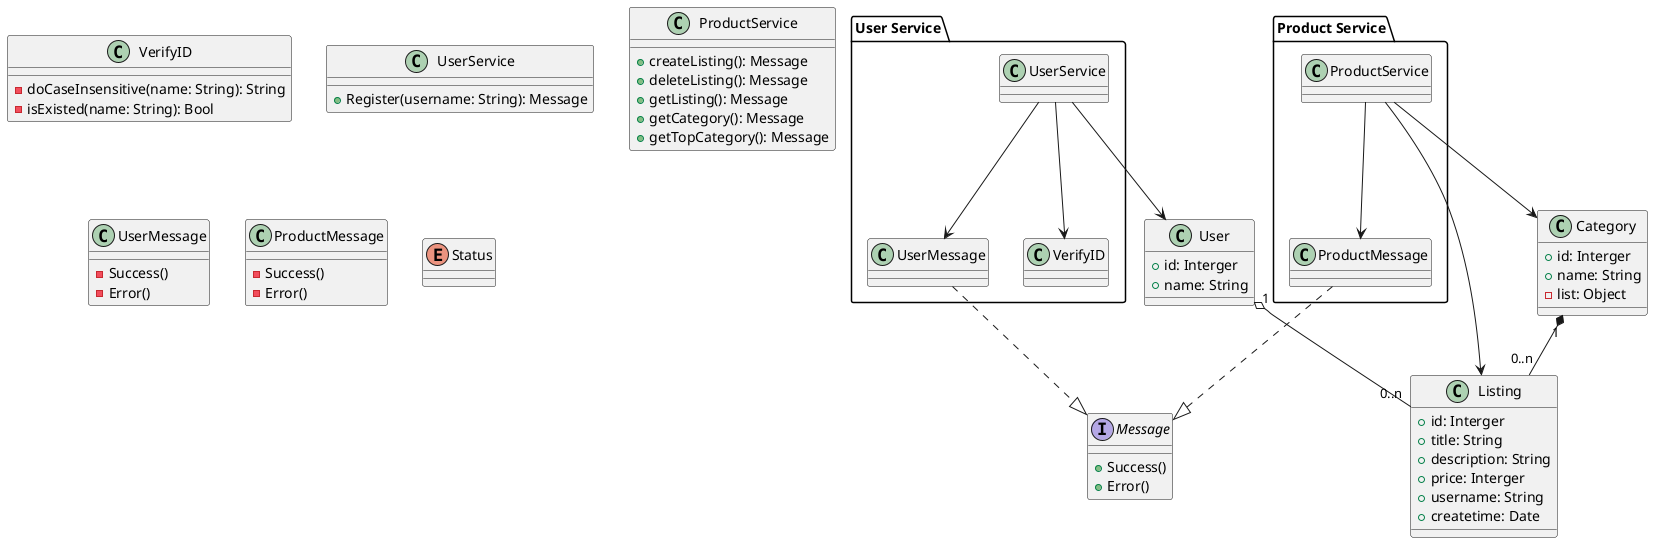 @startuml

User "1" o-- "0..n" Listing
Category "1" *-- "0..n" Listing
package "User Service" {
UserService --> User
UserService --> UserMessage
UserService --> VerifyID
}

package "Product Service" {
ProductService --> Listing
ProductService --> Category
ProductService --> ProductMessage
}

UserMessage ..|> Message
ProductMessage ..|> Message


class User {
    +id: Interger
    +name: String
}

class Listing {
    +id: Interger
    +title: String
    +description: String
    +price: Interger
    +username: String
    +createtime: Date
}

class Category {
    +id: Interger
    +name: String
    -list: Object
}

class VerifyID {
    -doCaseInsensitive(name: String): String
    -isExisted(name: String): Bool
}

class UserService {
    +Register(username: String): Message
}

class ProductService {
    +createListing(): Message
    +deleteListing(): Message
    +getListing(): Message
    +getCategory(): Message
    +getTopCategory(): Message
}

interface Message {
    +Success()
    +Error()
}

class UserMessage {
    -Success()
    -Error()
}

class ProductMessage {
    -Success()
    -Error()
}


enum Status {

}

@enduml